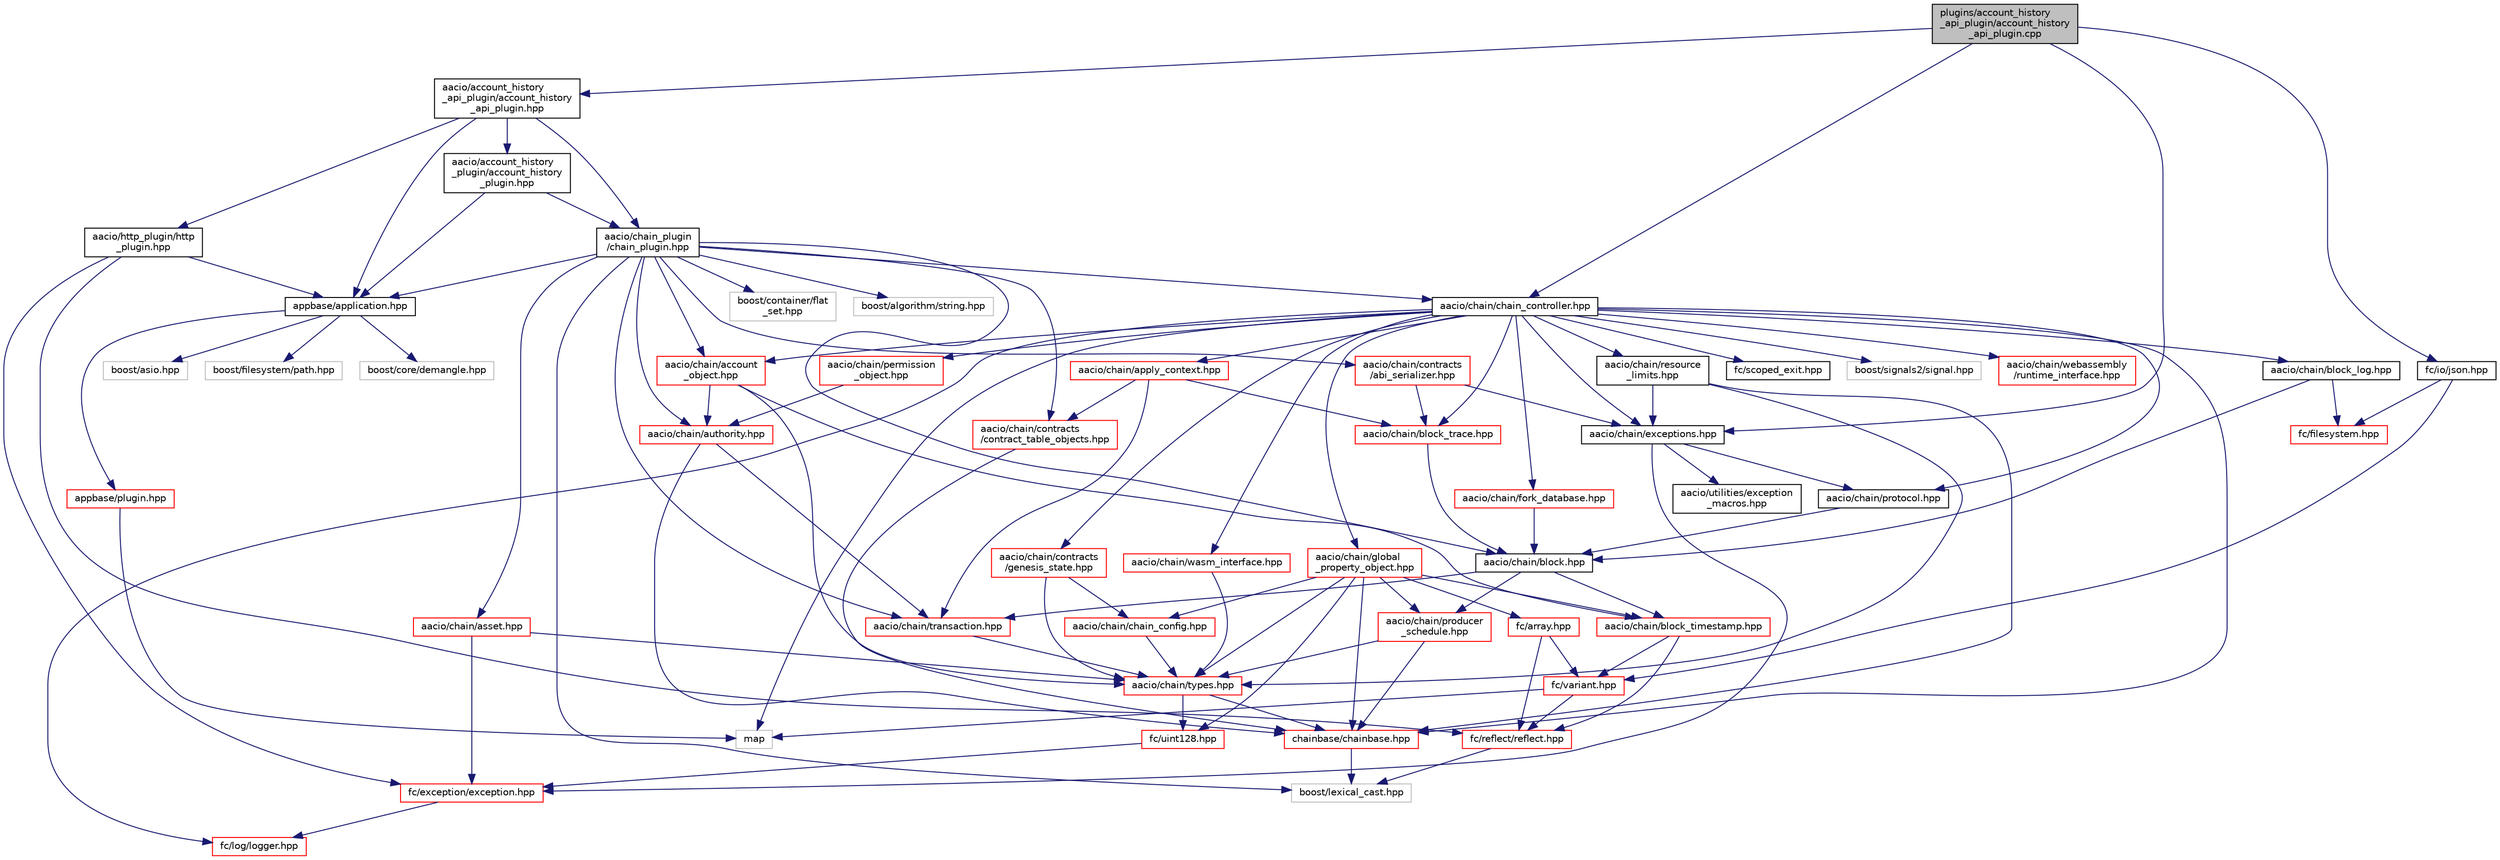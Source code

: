 digraph "plugins/account_history_api_plugin/account_history_api_plugin.cpp"
{
  edge [fontname="Helvetica",fontsize="10",labelfontname="Helvetica",labelfontsize="10"];
  node [fontname="Helvetica",fontsize="10",shape=record];
  Node0 [label="plugins/account_history\l_api_plugin/account_history\l_api_plugin.cpp",height=0.2,width=0.4,color="black", fillcolor="grey75", style="filled", fontcolor="black"];
  Node0 -> Node1 [color="midnightblue",fontsize="10",style="solid"];
  Node1 [label="aacio/account_history\l_api_plugin/account_history\l_api_plugin.hpp",height=0.2,width=0.4,color="black", fillcolor="white", style="filled",URL="$account__history__api__plugin_8hpp.html"];
  Node1 -> Node2 [color="midnightblue",fontsize="10",style="solid"];
  Node2 [label="aacio/account_history\l_plugin/account_history\l_plugin.hpp",height=0.2,width=0.4,color="black", fillcolor="white", style="filled",URL="$account__history__plugin_8hpp.html"];
  Node2 -> Node3 [color="midnightblue",fontsize="10",style="solid"];
  Node3 [label="appbase/application.hpp",height=0.2,width=0.4,color="black", fillcolor="white", style="filled",URL="$application_8hpp_source.html"];
  Node3 -> Node4 [color="midnightblue",fontsize="10",style="solid"];
  Node4 [label="appbase/plugin.hpp",height=0.2,width=0.4,color="red", fillcolor="white", style="filled",URL="$plugin_8hpp_source.html"];
  Node4 -> Node9 [color="midnightblue",fontsize="10",style="solid"];
  Node9 [label="map",height=0.2,width=0.4,color="grey75", fillcolor="white", style="filled"];
  Node3 -> Node10 [color="midnightblue",fontsize="10",style="solid"];
  Node10 [label="boost/filesystem/path.hpp",height=0.2,width=0.4,color="grey75", fillcolor="white", style="filled"];
  Node3 -> Node11 [color="midnightblue",fontsize="10",style="solid"];
  Node11 [label="boost/core/demangle.hpp",height=0.2,width=0.4,color="grey75", fillcolor="white", style="filled"];
  Node3 -> Node12 [color="midnightblue",fontsize="10",style="solid"];
  Node12 [label="boost/asio.hpp",height=0.2,width=0.4,color="grey75", fillcolor="white", style="filled"];
  Node2 -> Node13 [color="midnightblue",fontsize="10",style="solid"];
  Node13 [label="aacio/chain_plugin\l/chain_plugin.hpp",height=0.2,width=0.4,color="black", fillcolor="white", style="filled",URL="$chain__plugin_8hpp.html"];
  Node13 -> Node3 [color="midnightblue",fontsize="10",style="solid"];
  Node13 -> Node14 [color="midnightblue",fontsize="10",style="solid"];
  Node14 [label="aacio/chain/asset.hpp",height=0.2,width=0.4,color="red", fillcolor="white", style="filled",URL="$libraries_2chain_2include_2aacio_2chain_2asset_8hpp.html"];
  Node14 -> Node15 [color="midnightblue",fontsize="10",style="solid"];
  Node15 [label="fc/exception/exception.hpp",height=0.2,width=0.4,color="red", fillcolor="white", style="filled",URL="$exception_8hpp.html",tooltip="Defines exception&#39;s used by fc. "];
  Node15 -> Node16 [color="midnightblue",fontsize="10",style="solid"];
  Node16 [label="fc/log/logger.hpp",height=0.2,width=0.4,color="red", fillcolor="white", style="filled",URL="$logger_8hpp_source.html"];
  Node14 -> Node58 [color="midnightblue",fontsize="10",style="solid"];
  Node58 [label="aacio/chain/types.hpp",height=0.2,width=0.4,color="red", fillcolor="white", style="filled",URL="$libraries_2chain_2include_2aacio_2chain_2types_8hpp.html"];
  Node58 -> Node61 [color="midnightblue",fontsize="10",style="solid"];
  Node61 [label="chainbase/chainbase.hpp",height=0.2,width=0.4,color="red", fillcolor="white", style="filled",URL="$chainbase_8hpp_source.html"];
  Node61 -> Node29 [color="midnightblue",fontsize="10",style="solid"];
  Node29 [label="boost/lexical_cast.hpp",height=0.2,width=0.4,color="grey75", fillcolor="white", style="filled"];
  Node58 -> Node102 [color="midnightblue",fontsize="10",style="solid"];
  Node102 [label="fc/uint128.hpp",height=0.2,width=0.4,color="red", fillcolor="white", style="filled",URL="$uint128_8hpp_source.html"];
  Node102 -> Node15 [color="midnightblue",fontsize="10",style="solid"];
  Node13 -> Node131 [color="midnightblue",fontsize="10",style="solid"];
  Node131 [label="aacio/chain/authority.hpp",height=0.2,width=0.4,color="red", fillcolor="white", style="filled",URL="$authority_8hpp.html"];
  Node131 -> Node61 [color="midnightblue",fontsize="10",style="solid"];
  Node131 -> Node132 [color="midnightblue",fontsize="10",style="solid"];
  Node132 [label="aacio/chain/transaction.hpp",height=0.2,width=0.4,color="red", fillcolor="white", style="filled",URL="$libraries_2chain_2include_2aacio_2chain_2transaction_8hpp.html"];
  Node132 -> Node58 [color="midnightblue",fontsize="10",style="solid"];
  Node13 -> Node154 [color="midnightblue",fontsize="10",style="solid"];
  Node154 [label="aacio/chain/account\l_object.hpp",height=0.2,width=0.4,color="red", fillcolor="white", style="filled",URL="$account__object_8hpp.html"];
  Node154 -> Node58 [color="midnightblue",fontsize="10",style="solid"];
  Node154 -> Node131 [color="midnightblue",fontsize="10",style="solid"];
  Node154 -> Node155 [color="midnightblue",fontsize="10",style="solid"];
  Node155 [label="aacio/chain/block_timestamp.hpp",height=0.2,width=0.4,color="red", fillcolor="white", style="filled",URL="$block__timestamp_8hpp_source.html"];
  Node155 -> Node45 [color="midnightblue",fontsize="10",style="solid"];
  Node45 [label="fc/variant.hpp",height=0.2,width=0.4,color="red", fillcolor="white", style="filled",URL="$variant_8hpp_source.html"];
  Node45 -> Node9 [color="midnightblue",fontsize="10",style="solid"];
  Node45 -> Node28 [color="midnightblue",fontsize="10",style="solid"];
  Node28 [label="fc/reflect/reflect.hpp",height=0.2,width=0.4,color="red", fillcolor="white", style="filled",URL="$libraries_2fc_2include_2fc_2reflect_2reflect_8hpp_source.html"];
  Node28 -> Node29 [color="midnightblue",fontsize="10",style="solid"];
  Node155 -> Node28 [color="midnightblue",fontsize="10",style="solid"];
  Node13 -> Node163 [color="midnightblue",fontsize="10",style="solid"];
  Node163 [label="aacio/chain/block.hpp",height=0.2,width=0.4,color="black", fillcolor="white", style="filled",URL="$block_8hpp.html"];
  Node163 -> Node155 [color="midnightblue",fontsize="10",style="solid"];
  Node163 -> Node132 [color="midnightblue",fontsize="10",style="solid"];
  Node163 -> Node164 [color="midnightblue",fontsize="10",style="solid"];
  Node164 [label="aacio/chain/producer\l_schedule.hpp",height=0.2,width=0.4,color="red", fillcolor="white", style="filled",URL="$libraries_2chain_2include_2aacio_2chain_2producer__schedule_8hpp_source.html"];
  Node164 -> Node58 [color="midnightblue",fontsize="10",style="solid"];
  Node164 -> Node61 [color="midnightblue",fontsize="10",style="solid"];
  Node13 -> Node165 [color="midnightblue",fontsize="10",style="solid"];
  Node165 [label="aacio/chain/chain_controller.hpp",height=0.2,width=0.4,color="black", fillcolor="white", style="filled",URL="$chain__controller_8hpp.html"];
  Node165 -> Node166 [color="midnightblue",fontsize="10",style="solid"];
  Node166 [label="aacio/chain/global\l_property_object.hpp",height=0.2,width=0.4,color="red", fillcolor="white", style="filled",URL="$global__property__object_8hpp.html"];
  Node166 -> Node102 [color="midnightblue",fontsize="10",style="solid"];
  Node166 -> Node88 [color="midnightblue",fontsize="10",style="solid"];
  Node88 [label="fc/array.hpp",height=0.2,width=0.4,color="red", fillcolor="white", style="filled",URL="$array_8hpp_source.html"];
  Node88 -> Node45 [color="midnightblue",fontsize="10",style="solid"];
  Node88 -> Node28 [color="midnightblue",fontsize="10",style="solid"];
  Node166 -> Node58 [color="midnightblue",fontsize="10",style="solid"];
  Node166 -> Node155 [color="midnightblue",fontsize="10",style="solid"];
  Node166 -> Node157 [color="midnightblue",fontsize="10",style="solid"];
  Node157 [label="aacio/chain/chain_config.hpp",height=0.2,width=0.4,color="red", fillcolor="white", style="filled",URL="$chain__config_8hpp.html"];
  Node157 -> Node58 [color="midnightblue",fontsize="10",style="solid"];
  Node166 -> Node164 [color="midnightblue",fontsize="10",style="solid"];
  Node166 -> Node61 [color="midnightblue",fontsize="10",style="solid"];
  Node165 -> Node154 [color="midnightblue",fontsize="10",style="solid"];
  Node165 -> Node169 [color="midnightblue",fontsize="10",style="solid"];
  Node169 [label="aacio/chain/permission\l_object.hpp",height=0.2,width=0.4,color="red", fillcolor="white", style="filled",URL="$permission__object_8hpp.html"];
  Node169 -> Node131 [color="midnightblue",fontsize="10",style="solid"];
  Node165 -> Node170 [color="midnightblue",fontsize="10",style="solid"];
  Node170 [label="aacio/chain/fork_database.hpp",height=0.2,width=0.4,color="red", fillcolor="white", style="filled",URL="$fork__database_8hpp.html"];
  Node170 -> Node163 [color="midnightblue",fontsize="10",style="solid"];
  Node165 -> Node172 [color="midnightblue",fontsize="10",style="solid"];
  Node172 [label="aacio/chain/block_log.hpp",height=0.2,width=0.4,color="black", fillcolor="white", style="filled",URL="$block__log_8hpp.html"];
  Node172 -> Node100 [color="midnightblue",fontsize="10",style="solid"];
  Node100 [label="fc/filesystem.hpp",height=0.2,width=0.4,color="red", fillcolor="white", style="filled",URL="$filesystem_8hpp_source.html"];
  Node172 -> Node163 [color="midnightblue",fontsize="10",style="solid"];
  Node165 -> Node173 [color="midnightblue",fontsize="10",style="solid"];
  Node173 [label="aacio/chain/block_trace.hpp",height=0.2,width=0.4,color="red", fillcolor="white", style="filled",URL="$block__trace_8hpp.html"];
  Node173 -> Node163 [color="midnightblue",fontsize="10",style="solid"];
  Node165 -> Node61 [color="midnightblue",fontsize="10",style="solid"];
  Node165 -> Node175 [color="midnightblue",fontsize="10",style="solid"];
  Node175 [label="fc/scoped_exit.hpp",height=0.2,width=0.4,color="black", fillcolor="white", style="filled",URL="$scoped__exit_8hpp_source.html"];
  Node165 -> Node176 [color="midnightblue",fontsize="10",style="solid"];
  Node176 [label="boost/signals2/signal.hpp",height=0.2,width=0.4,color="grey75", fillcolor="white", style="filled"];
  Node165 -> Node177 [color="midnightblue",fontsize="10",style="solid"];
  Node177 [label="aacio/chain/protocol.hpp",height=0.2,width=0.4,color="black", fillcolor="white", style="filled",URL="$libraries_2chain_2include_2aacio_2chain_2protocol_8hpp.html"];
  Node177 -> Node163 [color="midnightblue",fontsize="10",style="solid"];
  Node165 -> Node178 [color="midnightblue",fontsize="10",style="solid"];
  Node178 [label="aacio/chain/apply_context.hpp",height=0.2,width=0.4,color="red", fillcolor="white", style="filled",URL="$apply__context_8hpp.html"];
  Node178 -> Node173 [color="midnightblue",fontsize="10",style="solid"];
  Node178 -> Node132 [color="midnightblue",fontsize="10",style="solid"];
  Node178 -> Node180 [color="midnightblue",fontsize="10",style="solid"];
  Node180 [label="aacio/chain/contracts\l/contract_table_objects.hpp",height=0.2,width=0.4,color="red", fillcolor="white", style="filled",URL="$contract__table__objects_8hpp.html"];
  Node180 -> Node61 [color="midnightblue",fontsize="10",style="solid"];
  Node165 -> Node184 [color="midnightblue",fontsize="10",style="solid"];
  Node184 [label="aacio/chain/exceptions.hpp",height=0.2,width=0.4,color="black", fillcolor="white", style="filled",URL="$exceptions_8hpp.html"];
  Node184 -> Node15 [color="midnightblue",fontsize="10",style="solid"];
  Node184 -> Node177 [color="midnightblue",fontsize="10",style="solid"];
  Node184 -> Node185 [color="midnightblue",fontsize="10",style="solid"];
  Node185 [label="aacio/utilities/exception\l_macros.hpp",height=0.2,width=0.4,color="black", fillcolor="white", style="filled",URL="$exception__macros_8hpp.html"];
  Node165 -> Node186 [color="midnightblue",fontsize="10",style="solid"];
  Node186 [label="aacio/chain/contracts\l/genesis_state.hpp",height=0.2,width=0.4,color="red", fillcolor="white", style="filled",URL="$genesis__state_8hpp.html"];
  Node186 -> Node157 [color="midnightblue",fontsize="10",style="solid"];
  Node186 -> Node58 [color="midnightblue",fontsize="10",style="solid"];
  Node165 -> Node188 [color="midnightblue",fontsize="10",style="solid"];
  Node188 [label="aacio/chain/resource\l_limits.hpp",height=0.2,width=0.4,color="black", fillcolor="white", style="filled",URL="$resource__limits_8hpp_source.html"];
  Node188 -> Node184 [color="midnightblue",fontsize="10",style="solid"];
  Node188 -> Node58 [color="midnightblue",fontsize="10",style="solid"];
  Node188 -> Node61 [color="midnightblue",fontsize="10",style="solid"];
  Node165 -> Node135 [color="midnightblue",fontsize="10",style="solid"];
  Node135 [label="aacio/chain/wasm_interface.hpp",height=0.2,width=0.4,color="red", fillcolor="white", style="filled",URL="$wasm__interface_8hpp_source.html"];
  Node135 -> Node58 [color="midnightblue",fontsize="10",style="solid"];
  Node165 -> Node189 [color="midnightblue",fontsize="10",style="solid"];
  Node189 [label="aacio/chain/webassembly\l/runtime_interface.hpp",height=0.2,width=0.4,color="red", fillcolor="white", style="filled",URL="$runtime__interface_8hpp_source.html"];
  Node165 -> Node16 [color="midnightblue",fontsize="10",style="solid"];
  Node165 -> Node9 [color="midnightblue",fontsize="10",style="solid"];
  Node13 -> Node180 [color="midnightblue",fontsize="10",style="solid"];
  Node13 -> Node132 [color="midnightblue",fontsize="10",style="solid"];
  Node13 -> Node190 [color="midnightblue",fontsize="10",style="solid"];
  Node190 [label="aacio/chain/contracts\l/abi_serializer.hpp",height=0.2,width=0.4,color="red", fillcolor="white", style="filled",URL="$abi__serializer_8hpp.html"];
  Node190 -> Node173 [color="midnightblue",fontsize="10",style="solid"];
  Node190 -> Node184 [color="midnightblue",fontsize="10",style="solid"];
  Node13 -> Node39 [color="midnightblue",fontsize="10",style="solid"];
  Node39 [label="boost/container/flat\l_set.hpp",height=0.2,width=0.4,color="grey75", fillcolor="white", style="filled"];
  Node13 -> Node191 [color="midnightblue",fontsize="10",style="solid"];
  Node191 [label="boost/algorithm/string.hpp",height=0.2,width=0.4,color="grey75", fillcolor="white", style="filled"];
  Node13 -> Node29 [color="midnightblue",fontsize="10",style="solid"];
  Node1 -> Node13 [color="midnightblue",fontsize="10",style="solid"];
  Node1 -> Node192 [color="midnightblue",fontsize="10",style="solid"];
  Node192 [label="aacio/http_plugin/http\l_plugin.hpp",height=0.2,width=0.4,color="black", fillcolor="white", style="filled",URL="$http__plugin_8hpp.html"];
  Node192 -> Node3 [color="midnightblue",fontsize="10",style="solid"];
  Node192 -> Node15 [color="midnightblue",fontsize="10",style="solid"];
  Node192 -> Node28 [color="midnightblue",fontsize="10",style="solid"];
  Node1 -> Node3 [color="midnightblue",fontsize="10",style="solid"];
  Node0 -> Node165 [color="midnightblue",fontsize="10",style="solid"];
  Node0 -> Node184 [color="midnightblue",fontsize="10",style="solid"];
  Node0 -> Node193 [color="midnightblue",fontsize="10",style="solid"];
  Node193 [label="fc/io/json.hpp",height=0.2,width=0.4,color="black", fillcolor="white", style="filled",URL="$json_8hpp_source.html"];
  Node193 -> Node45 [color="midnightblue",fontsize="10",style="solid"];
  Node193 -> Node100 [color="midnightblue",fontsize="10",style="solid"];
}
